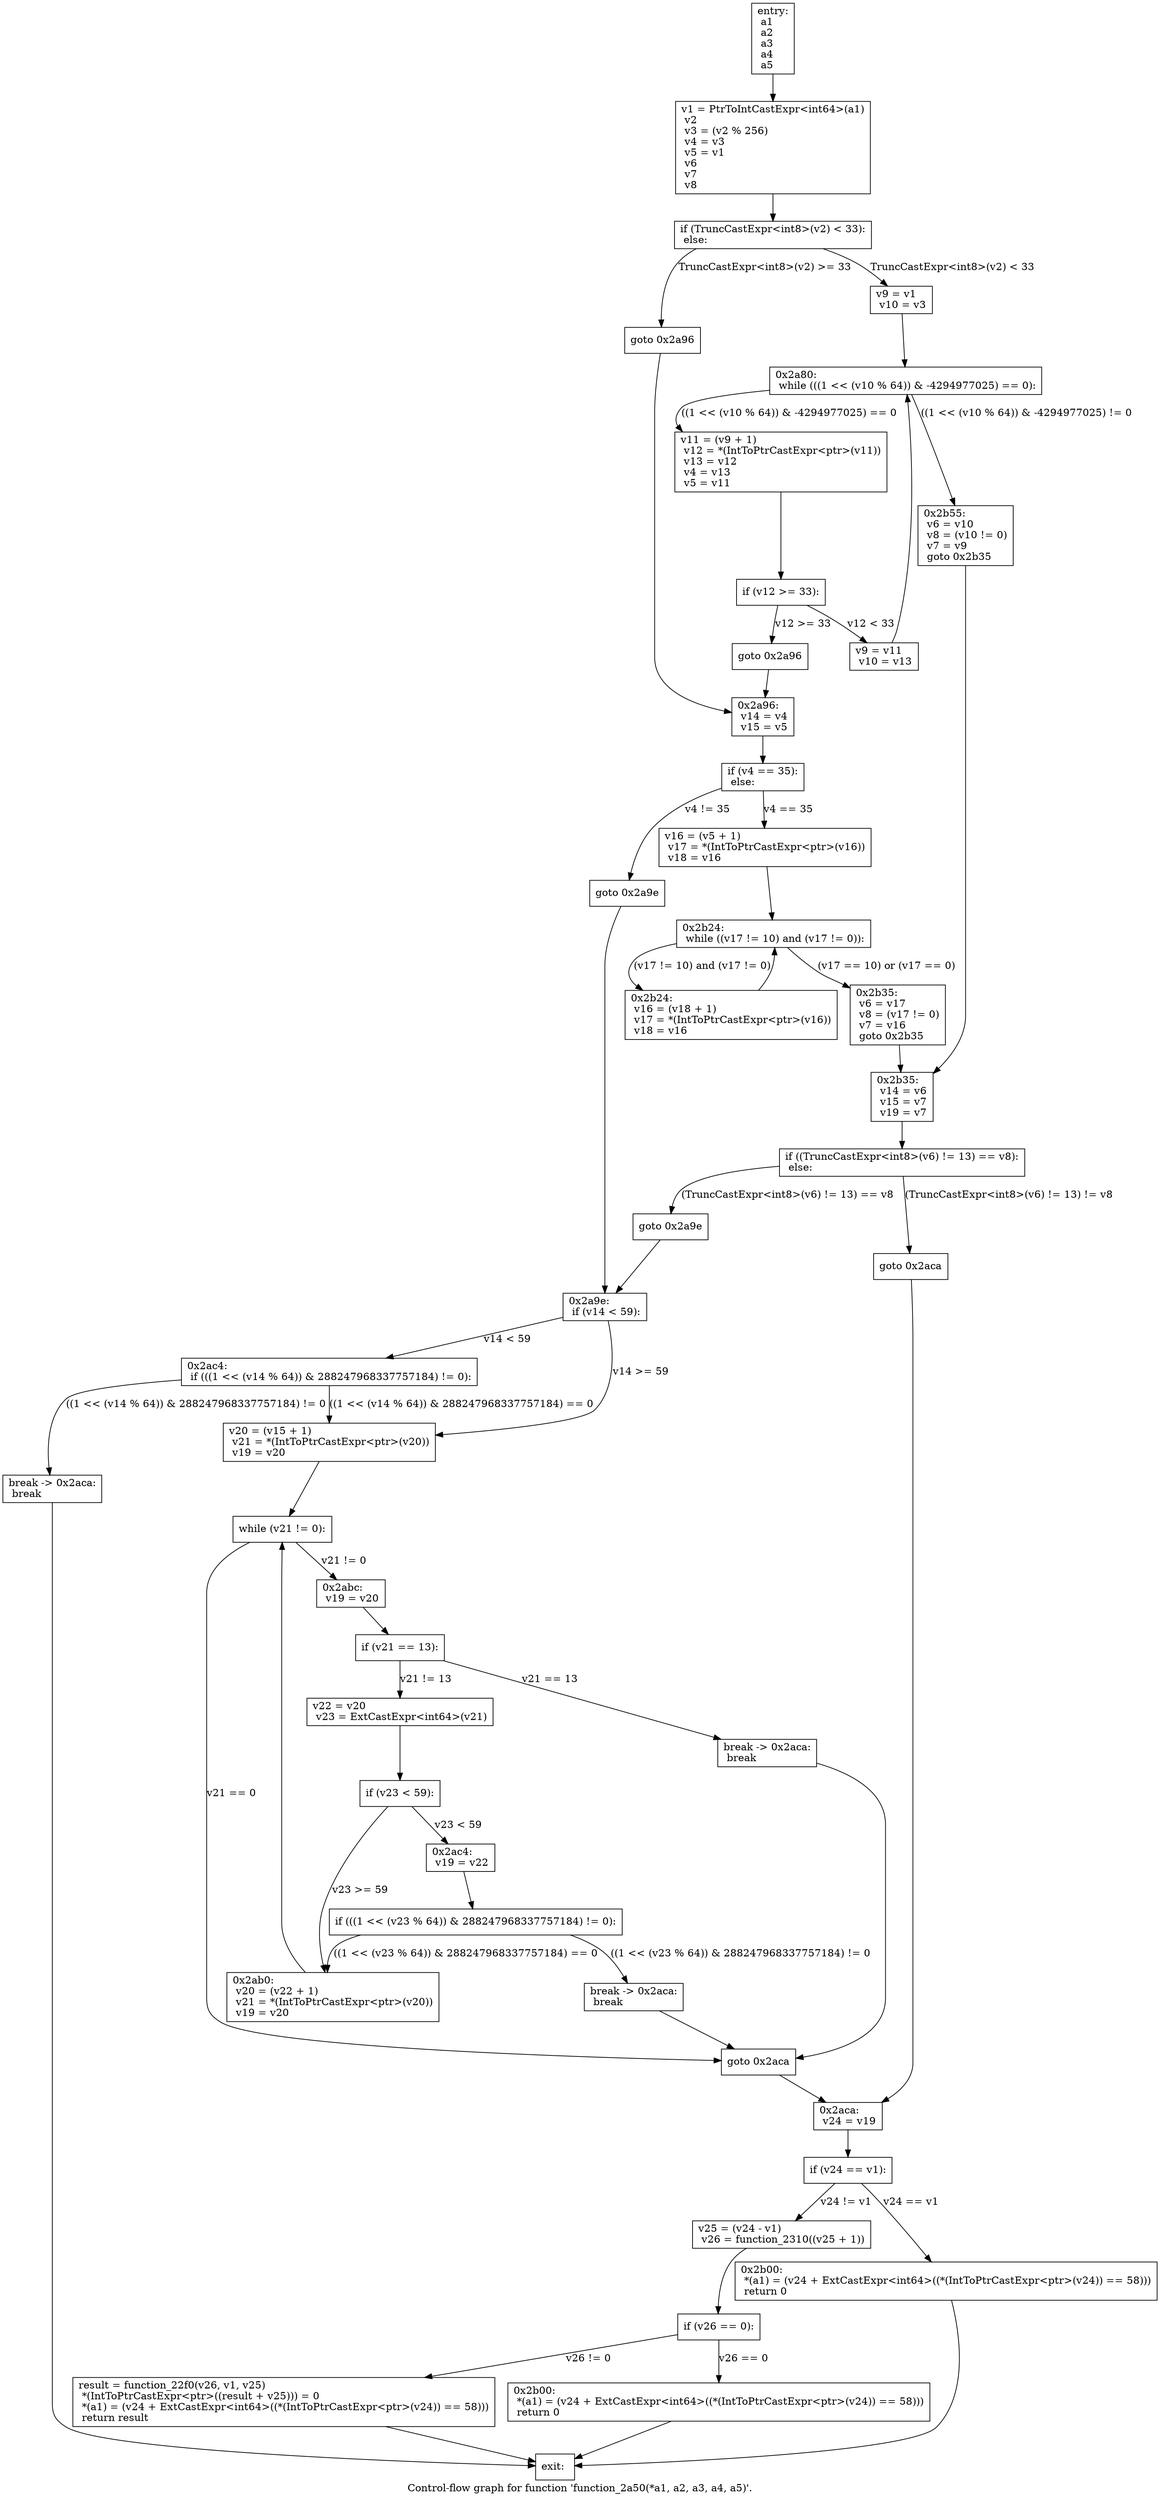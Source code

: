 digraph "Control-flow graph for function 'function_2a50(*a1, a2, a3, a4, a5)'." {
  label="Control-flow graph for function 'function_2a50(*a1, a2, a3, a4, a5)'.";
  node [shape=record];

  Node07968B60 [label="{entry:\l  a1\l  a2\l  a3\l  a4\l  a5\l}"];
  Node07968B60 -> Node07968C38;
  Node07968C38 [label="{  v1 = PtrToIntCastExpr\<int64\>(a1)\l  v2\l  v3 = (v2 % 256)\l  v4 = v3\l  v5 = v1\l  v6\l  v7\l  v8\l}"];
  Node07968C38 -> Node07968DA0;
  Node07968DA0 [label="{  if (TruncCastExpr\<int8\>(v2) \< 33):\l  else:\l}"];
  Node07968DA0 -> Node079686E0 [label="TruncCastExpr\<int8\>(v2) \< 33"];
  Node07968DA0 -> Node07968D58 [label="TruncCastExpr\<int8\>(v2) \>= 33"];
  Node079686E0 [label="{  v9 = v1\l  v10 = v3\l}"];
  Node079686E0 -> Node07968A88;
  Node07968D58 [label="{  goto 0x2a96\l}"];
  Node07968D58 -> Node07968D10;
  Node07968A88 [label="{0x2a80:\l  while (((1 \<\< (v10 % 64)) & -4294977025) == 0):\l}"];
  Node07968A88 -> Node07969028 [label="((1 \<\< (v10 % 64)) & -4294977025) == 0"];
  Node07968A88 -> Node07968968 [label="((1 \<\< (v10 % 64)) & -4294977025) != 0"];
  Node07968D10 [label="{0x2a96:\l  v14 = v4\l  v15 = v5\l}"];
  Node07968D10 -> Node07968BA8;
  Node07969028 [label="{  v11 = (v9 + 1)\l  v12 = *(IntToPtrCastExpr\<ptr\>(v11))\l  v13 = v12\l  v4 = v13\l  v5 = v11\l}"];
  Node07969028 -> Node07969220;
  Node07968968 [label="{0x2b55:\l  v6 = v10\l  v8 = (v10 != 0)\l  v7 = v9\l  goto 0x2b35\l}"];
  Node07968968 -> Node079689B0;
  Node07968BA8 [label="{  if (v4 == 35):\l  else:\l}"];
  Node07968BA8 -> Node079689F8 [label="v4 == 35"];
  Node07968BA8 -> Node07968DE8 [label="v4 != 35"];
  Node07969220 [label="{  if (v12 \>= 33):\l}"];
  Node07969220 -> Node07969460 [label="v12 \>= 33"];
  Node07969220 -> Node07969268 [label="v12 \< 33"];
  Node079689B0 [label="{0x2b35:\l  v14 = v6\l  v15 = v7\l  v19 = v7\l}"];
  Node079689B0 -> Node07968CC8;
  Node079689F8 [label="{  v16 = (v5 + 1)\l  v17 = *(IntToPtrCastExpr\<ptr\>(v16))\l  v18 = v16\l}"];
  Node079689F8 -> Node07968EC0;
  Node07968DE8 [label="{  goto 0x2a9e\l}"];
  Node07968DE8 -> Node07968920;
  Node07969460 [label="{  goto 0x2a96\l}"];
  Node07969460 -> Node07968D10;
  Node07969268 [label="{  v9 = v11\l  v10 = v13\l}"];
  Node07969268 -> Node07968A88;
  Node07968CC8 [label="{  if ((TruncCastExpr\<int8\>(v6) != 13) == v8):\l  else:\l}"];
  Node07968CC8 -> Node079687B8 [label="(TruncCastExpr\<int8\>(v6) != 13) == v8"];
  Node07968CC8 -> Node07968AD0 [label="(TruncCastExpr\<int8\>(v6) != 13) != v8"];
  Node07968EC0 [label="{0x2b24:\l  while ((v17 != 10) and (v17 != 0)):\l}"];
  Node07968EC0 -> Node079692F8 [label="(v17 != 10) and (v17 != 0)"];
  Node07968EC0 -> Node07968890 [label="(v17 == 10) or (v17 == 0)"];
  Node07968920 [label="{0x2a9e:\l  if (v14 \< 59):\l}"];
  Node07968920 -> Node07968B18 [label="v14 \< 59"];
  Node07968920 -> Node07968770 [label="v14 \>= 59"];
  Node079687B8 [label="{  goto 0x2a9e\l}"];
  Node079687B8 -> Node07968920;
  Node07968AD0 [label="{  goto 0x2aca\l}"];
  Node07968AD0 -> Node07968650;
  Node079692F8 [label="{0x2b24:\l  v16 = (v18 + 1)\l  v17 = *(IntToPtrCastExpr\<ptr\>(v16))\l  v18 = v16\l}"];
  Node079692F8 -> Node07968EC0;
  Node07968890 [label="{0x2b35:\l  v6 = v17\l  v8 = (v17 != 0)\l  v7 = v16\l  goto 0x2b35\l}"];
  Node07968890 -> Node079689B0;
  Node07968B18 [label="{0x2ac4:\l  if (((1 \<\< (v14 % 64)) & 288247968337757184) != 0):\l}"];
  Node07968B18 -> Node07969100 [label="((1 \<\< (v14 % 64)) & 288247968337757184) != 0"];
  Node07968B18 -> Node07968770 [label="((1 \<\< (v14 % 64)) & 288247968337757184) == 0"];
  Node07968770 [label="{  v20 = (v15 + 1)\l  v21 = *(IntToPtrCastExpr\<ptr\>(v20))\l  v19 = v20\l}"];
  Node07968770 -> Node07968BF0;
  Node07968650 [label="{0x2aca:\l  v24 = v19\l}"];
  Node07968650 -> Node079688D8;
  Node07969100 [label="{break -\> 0x2aca:\l  break\l}"];
  Node07969100 -> Node07968A40;
  Node07968BF0 [label="{  while (v21 != 0):\l}"];
  Node07968BF0 -> Node07968E30 [label="v21 != 0"];
  Node07968BF0 -> Node07968698 [label="v21 == 0"];
  Node079688D8 [label="{  if (v24 == v1):\l}"];
  Node079688D8 -> Node07969538 [label="v24 == v1"];
  Node079688D8 -> Node079695C8 [label="v24 != v1"];
  Node07968A40 [label="{exit:\l}"];
  Node07968E30 [label="{0x2abc:\l  v19 = v20\l}"];
  Node07968E30 -> Node07968800;
  Node07968698 [label="{  goto 0x2aca\l}"];
  Node07968698 -> Node07968650;
  Node07969538 [label="{0x2b00:\l  *(a1) = (v24 + ExtCastExpr\<int64\>((*(IntToPtrCastExpr\<ptr\>(v24)) == 58)))\l  return 0\l}"];
  Node07969538 -> Node07968A40;
  Node079695C8 [label="{  v25 = (v24 - v1)\l  v26 = function_2310((v25 + 1))\l}"];
  Node079695C8 -> Node07969610;
  Node07968800 [label="{  if (v21 == 13):\l}"];
  Node07968800 -> Node07969388 [label="v21 == 13"];
  Node07968800 -> Node07968E78 [label="v21 != 13"];
  Node07969610 [label="{  if (v26 == 0):\l}"];
  Node07969610 -> Node07969340 [label="v26 == 0"];
  Node07969610 -> Node07969148 [label="v26 != 0"];
  Node07969388 [label="{break -\> 0x2aca:\l  break\l}"];
  Node07969388 -> Node07968698;
  Node07968E78 [label="{  v22 = v20\l  v23 = ExtCastExpr\<int64\>(v21)\l}"];
  Node07968E78 -> Node07968F08;
  Node07969340 [label="{0x2b00:\l  *(a1) = (v24 + ExtCastExpr\<int64\>((*(IntToPtrCastExpr\<ptr\>(v24)) == 58)))\l  return 0\l}"];
  Node07969340 -> Node07968A40;
  Node07969148 [label="{  result = function_22f0(v26, v1, v25)\l  *(IntToPtrCastExpr\<ptr\>((result + v25))) = 0\l  *(a1) = (v24 + ExtCastExpr\<int64\>((*(IntToPtrCastExpr\<ptr\>(v24)) == 58)))\l  return result\l}"];
  Node07969148 -> Node07968A40;
  Node07968F08 [label="{  if (v23 \< 59):\l}"];
  Node07968F08 -> Node079691D8 [label="v23 \< 59"];
  Node07968F08 -> Node07968848 [label="v23 \>= 59"];
  Node079691D8 [label="{0x2ac4:\l  v19 = v22\l}"];
  Node079691D8 -> Node07969418;
  Node07968848 [label="{0x2ab0:\l  v20 = (v22 + 1)\l  v21 = *(IntToPtrCastExpr\<ptr\>(v20))\l  v19 = v20\l}"];
  Node07968848 -> Node07968BF0;
  Node07969418 [label="{  if (((1 \<\< (v23 % 64)) & 288247968337757184) != 0):\l}"];
  Node07969418 -> Node079696A0 [label="((1 \<\< (v23 % 64)) & 288247968337757184) != 0"];
  Node07969418 -> Node07968848 [label="((1 \<\< (v23 % 64)) & 288247968337757184) == 0"];
  Node079696A0 [label="{break -\> 0x2aca:\l  break\l}"];
  Node079696A0 -> Node07968698;

}
